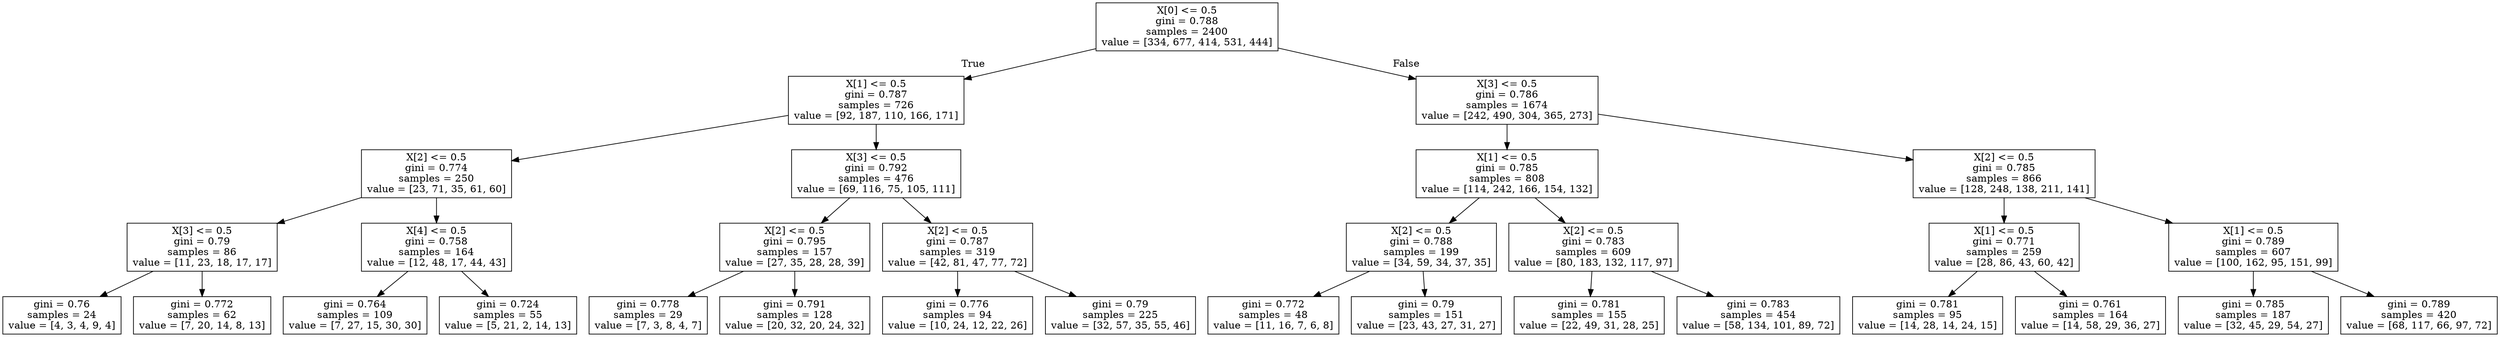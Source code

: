 digraph Tree {
node [shape=box] ;
0 [label="X[0] <= 0.5\ngini = 0.788\nsamples = 2400\nvalue = [334, 677, 414, 531, 444]"] ;
1 [label="X[1] <= 0.5\ngini = 0.787\nsamples = 726\nvalue = [92, 187, 110, 166, 171]"] ;
0 -> 1 [labeldistance=2.5, labelangle=45, headlabel="True"] ;
2 [label="X[2] <= 0.5\ngini = 0.774\nsamples = 250\nvalue = [23, 71, 35, 61, 60]"] ;
1 -> 2 ;
3 [label="X[3] <= 0.5\ngini = 0.79\nsamples = 86\nvalue = [11, 23, 18, 17, 17]"] ;
2 -> 3 ;
4 [label="gini = 0.76\nsamples = 24\nvalue = [4, 3, 4, 9, 4]"] ;
3 -> 4 ;
5 [label="gini = 0.772\nsamples = 62\nvalue = [7, 20, 14, 8, 13]"] ;
3 -> 5 ;
6 [label="X[4] <= 0.5\ngini = 0.758\nsamples = 164\nvalue = [12, 48, 17, 44, 43]"] ;
2 -> 6 ;
7 [label="gini = 0.764\nsamples = 109\nvalue = [7, 27, 15, 30, 30]"] ;
6 -> 7 ;
8 [label="gini = 0.724\nsamples = 55\nvalue = [5, 21, 2, 14, 13]"] ;
6 -> 8 ;
9 [label="X[3] <= 0.5\ngini = 0.792\nsamples = 476\nvalue = [69, 116, 75, 105, 111]"] ;
1 -> 9 ;
10 [label="X[2] <= 0.5\ngini = 0.795\nsamples = 157\nvalue = [27, 35, 28, 28, 39]"] ;
9 -> 10 ;
11 [label="gini = 0.778\nsamples = 29\nvalue = [7, 3, 8, 4, 7]"] ;
10 -> 11 ;
12 [label="gini = 0.791\nsamples = 128\nvalue = [20, 32, 20, 24, 32]"] ;
10 -> 12 ;
13 [label="X[2] <= 0.5\ngini = 0.787\nsamples = 319\nvalue = [42, 81, 47, 77, 72]"] ;
9 -> 13 ;
14 [label="gini = 0.776\nsamples = 94\nvalue = [10, 24, 12, 22, 26]"] ;
13 -> 14 ;
15 [label="gini = 0.79\nsamples = 225\nvalue = [32, 57, 35, 55, 46]"] ;
13 -> 15 ;
16 [label="X[3] <= 0.5\ngini = 0.786\nsamples = 1674\nvalue = [242, 490, 304, 365, 273]"] ;
0 -> 16 [labeldistance=2.5, labelangle=-45, headlabel="False"] ;
17 [label="X[1] <= 0.5\ngini = 0.785\nsamples = 808\nvalue = [114, 242, 166, 154, 132]"] ;
16 -> 17 ;
18 [label="X[2] <= 0.5\ngini = 0.788\nsamples = 199\nvalue = [34, 59, 34, 37, 35]"] ;
17 -> 18 ;
19 [label="gini = 0.772\nsamples = 48\nvalue = [11, 16, 7, 6, 8]"] ;
18 -> 19 ;
20 [label="gini = 0.79\nsamples = 151\nvalue = [23, 43, 27, 31, 27]"] ;
18 -> 20 ;
21 [label="X[2] <= 0.5\ngini = 0.783\nsamples = 609\nvalue = [80, 183, 132, 117, 97]"] ;
17 -> 21 ;
22 [label="gini = 0.781\nsamples = 155\nvalue = [22, 49, 31, 28, 25]"] ;
21 -> 22 ;
23 [label="gini = 0.783\nsamples = 454\nvalue = [58, 134, 101, 89, 72]"] ;
21 -> 23 ;
24 [label="X[2] <= 0.5\ngini = 0.785\nsamples = 866\nvalue = [128, 248, 138, 211, 141]"] ;
16 -> 24 ;
25 [label="X[1] <= 0.5\ngini = 0.771\nsamples = 259\nvalue = [28, 86, 43, 60, 42]"] ;
24 -> 25 ;
26 [label="gini = 0.781\nsamples = 95\nvalue = [14, 28, 14, 24, 15]"] ;
25 -> 26 ;
27 [label="gini = 0.761\nsamples = 164\nvalue = [14, 58, 29, 36, 27]"] ;
25 -> 27 ;
28 [label="X[1] <= 0.5\ngini = 0.789\nsamples = 607\nvalue = [100, 162, 95, 151, 99]"] ;
24 -> 28 ;
29 [label="gini = 0.785\nsamples = 187\nvalue = [32, 45, 29, 54, 27]"] ;
28 -> 29 ;
30 [label="gini = 0.789\nsamples = 420\nvalue = [68, 117, 66, 97, 72]"] ;
28 -> 30 ;
}